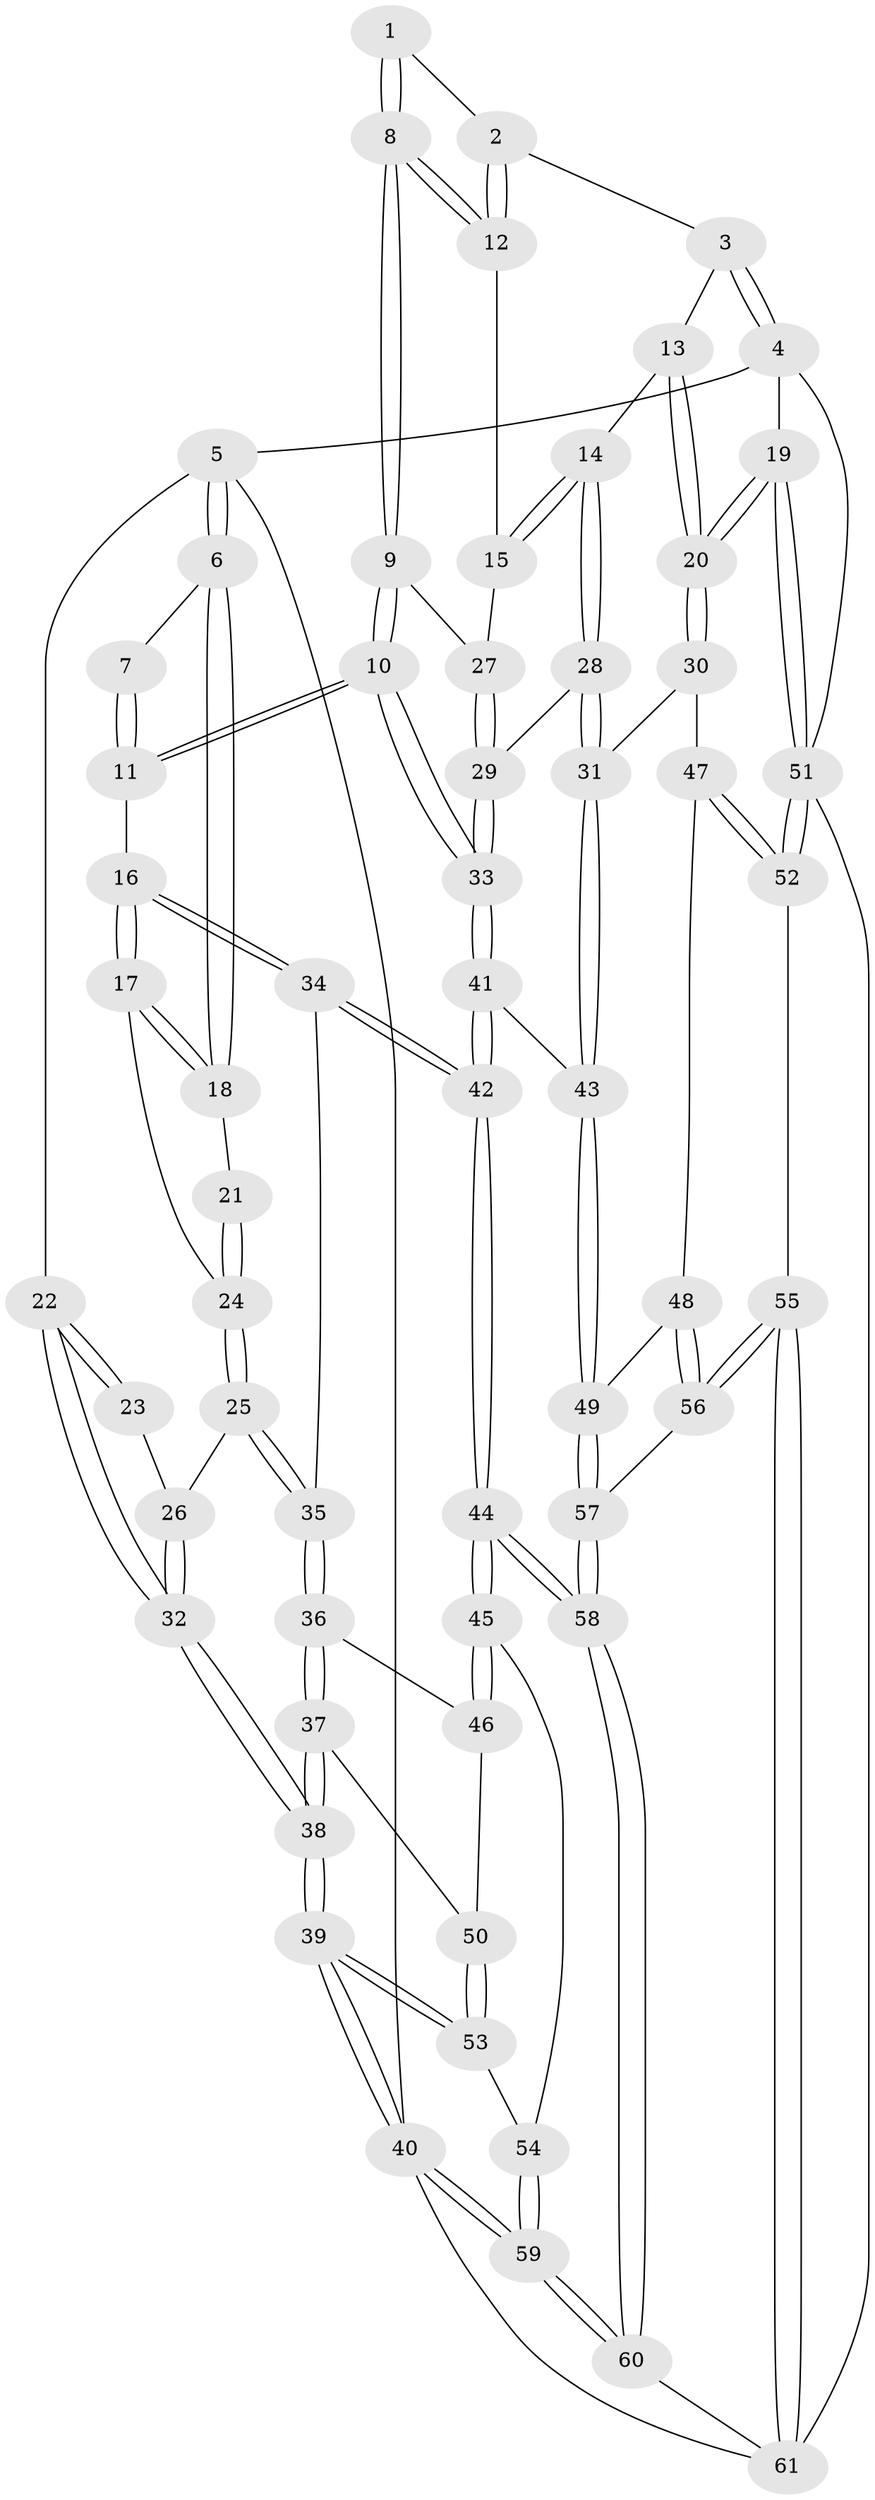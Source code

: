 // coarse degree distribution, {3: 0.2222222222222222, 4: 0.4166666666666667, 6: 0.08333333333333333, 7: 0.027777777777777776, 5: 0.25}
// Generated by graph-tools (version 1.1) at 2025/52/02/27/25 19:52:41]
// undirected, 61 vertices, 149 edges
graph export_dot {
graph [start="1"]
  node [color=gray90,style=filled];
  1 [pos="+0.5712242551750729+0"];
  2 [pos="+0.6910576388155416+0"];
  3 [pos="+0.8840203226520461+0"];
  4 [pos="+1+0"];
  5 [pos="+0+0"];
  6 [pos="+0.33479749223519095+0"];
  7 [pos="+0.5114559750983889+0"];
  8 [pos="+0.5448368706686354+0.20027609683412356"];
  9 [pos="+0.5386107730225027+0.21231984131543816"];
  10 [pos="+0.4981758737187962+0.27486610136719414"];
  11 [pos="+0.4955746730261133+0.2743180495757291"];
  12 [pos="+0.6869013068251892+0.0935721427787854"];
  13 [pos="+0.8627365403749101+0.09287160059192677"];
  14 [pos="+0.7961965149403325+0.18755794633902337"];
  15 [pos="+0.714872673273981+0.15165875128853878"];
  16 [pos="+0.47589681804074113+0.2707250783909448"];
  17 [pos="+0.34726833645319505+0.12104559972661022"];
  18 [pos="+0.331865820373321+0.05171957270436443"];
  19 [pos="+1+0.37032317410190074"];
  20 [pos="+1+0.37377485609653827"];
  21 [pos="+0.1481737454009351+0.15261434717011538"];
  22 [pos="+0+0"];
  23 [pos="+0.09880592222766797+0.13762758955197207"];
  24 [pos="+0.20978707666950952+0.2644004450460296"];
  25 [pos="+0.19793415710693862+0.29942068559197876"];
  26 [pos="+0.08687651332600992+0.23501330437821244"];
  27 [pos="+0.7022253688832114+0.1730101268542605"];
  28 [pos="+0.842610062891994+0.34969808528672036"];
  29 [pos="+0.6369627738195893+0.3594054314619535"];
  30 [pos="+1+0.39115455989790654"];
  31 [pos="+0.9377573308360335+0.3913848388793202"];
  32 [pos="+0+0.3395969962138772"];
  33 [pos="+0.6035574111729313+0.36956728825293894"];
  34 [pos="+0.29443952647875216+0.4105534409896728"];
  35 [pos="+0.20798777444041303+0.40644930500686427"];
  36 [pos="+0.20260861064488792+0.4106242971135672"];
  37 [pos="+0+0.4306380205864521"];
  38 [pos="+0+0.41815640056863695"];
  39 [pos="+0+0.7719919708075895"];
  40 [pos="+0+1"];
  41 [pos="+0.5960240659697721+0.4143126943701492"];
  42 [pos="+0.45893384513501617+0.6088747848646932"];
  43 [pos="+0.749022578050262+0.6124894089970763"];
  44 [pos="+0.45118083634583556+0.7652394642474774"];
  45 [pos="+0.29212175459938383+0.7193982862039897"];
  46 [pos="+0.1981229644671244+0.5504712273866579"];
  47 [pos="+0.9348742035543791+0.601005593715284"];
  48 [pos="+0.8812701168490973+0.6432294897962197"];
  49 [pos="+0.7461357608228449+0.6358077553687538"];
  50 [pos="+0.09346700132962742+0.6107336319370679"];
  51 [pos="+1+0.9600899511083212"];
  52 [pos="+0.9949917485872503+0.7976672740960417"];
  53 [pos="+0.08251997725672171+0.7119550888731553"];
  54 [pos="+0.15933711753527366+0.7506477402583421"];
  55 [pos="+0.9737152586197946+0.7942415094603039"];
  56 [pos="+0.9453290572020138+0.7736197395699539"];
  57 [pos="+0.7243409674501291+0.682666077681219"];
  58 [pos="+0.5227159675972362+0.8708929088401124"];
  59 [pos="+0+1"];
  60 [pos="+0.5258465334884636+0.8971907130150834"];
  61 [pos="+0.601310755377083+0.9532575352250294"];
  1 -- 2;
  1 -- 8;
  1 -- 8;
  2 -- 3;
  2 -- 12;
  2 -- 12;
  3 -- 4;
  3 -- 4;
  3 -- 13;
  4 -- 5;
  4 -- 19;
  4 -- 51;
  5 -- 6;
  5 -- 6;
  5 -- 22;
  5 -- 40;
  6 -- 7;
  6 -- 18;
  6 -- 18;
  7 -- 11;
  7 -- 11;
  8 -- 9;
  8 -- 9;
  8 -- 12;
  8 -- 12;
  9 -- 10;
  9 -- 10;
  9 -- 27;
  10 -- 11;
  10 -- 11;
  10 -- 33;
  10 -- 33;
  11 -- 16;
  12 -- 15;
  13 -- 14;
  13 -- 20;
  13 -- 20;
  14 -- 15;
  14 -- 15;
  14 -- 28;
  14 -- 28;
  15 -- 27;
  16 -- 17;
  16 -- 17;
  16 -- 34;
  16 -- 34;
  17 -- 18;
  17 -- 18;
  17 -- 24;
  18 -- 21;
  19 -- 20;
  19 -- 20;
  19 -- 51;
  19 -- 51;
  20 -- 30;
  20 -- 30;
  21 -- 24;
  21 -- 24;
  22 -- 23;
  22 -- 23;
  22 -- 32;
  22 -- 32;
  23 -- 26;
  24 -- 25;
  24 -- 25;
  25 -- 26;
  25 -- 35;
  25 -- 35;
  26 -- 32;
  26 -- 32;
  27 -- 29;
  27 -- 29;
  28 -- 29;
  28 -- 31;
  28 -- 31;
  29 -- 33;
  29 -- 33;
  30 -- 31;
  30 -- 47;
  31 -- 43;
  31 -- 43;
  32 -- 38;
  32 -- 38;
  33 -- 41;
  33 -- 41;
  34 -- 35;
  34 -- 42;
  34 -- 42;
  35 -- 36;
  35 -- 36;
  36 -- 37;
  36 -- 37;
  36 -- 46;
  37 -- 38;
  37 -- 38;
  37 -- 50;
  38 -- 39;
  38 -- 39;
  39 -- 40;
  39 -- 40;
  39 -- 53;
  39 -- 53;
  40 -- 59;
  40 -- 59;
  40 -- 61;
  41 -- 42;
  41 -- 42;
  41 -- 43;
  42 -- 44;
  42 -- 44;
  43 -- 49;
  43 -- 49;
  44 -- 45;
  44 -- 45;
  44 -- 58;
  44 -- 58;
  45 -- 46;
  45 -- 46;
  45 -- 54;
  46 -- 50;
  47 -- 48;
  47 -- 52;
  47 -- 52;
  48 -- 49;
  48 -- 56;
  48 -- 56;
  49 -- 57;
  49 -- 57;
  50 -- 53;
  50 -- 53;
  51 -- 52;
  51 -- 52;
  51 -- 61;
  52 -- 55;
  53 -- 54;
  54 -- 59;
  54 -- 59;
  55 -- 56;
  55 -- 56;
  55 -- 61;
  55 -- 61;
  56 -- 57;
  57 -- 58;
  57 -- 58;
  58 -- 60;
  58 -- 60;
  59 -- 60;
  59 -- 60;
  60 -- 61;
}
